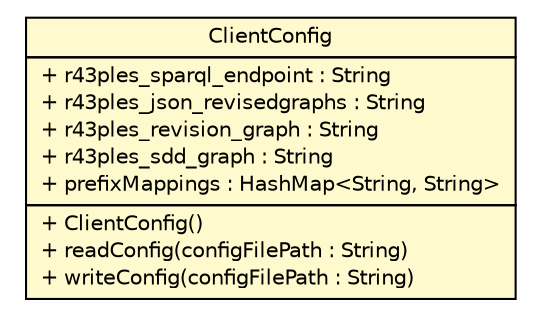 #!/usr/local/bin/dot
#
# Class diagram 
# Generated by UMLGraph version R5_6-24-gf6e263 (http://www.umlgraph.org/)
#

digraph G {
	edge [fontname="Helvetica",fontsize=10,labelfontname="Helvetica",labelfontsize=10];
	node [fontname="Helvetica",fontsize=10,shape=plaintext];
	nodesep=0.25;
	ranksep=0.5;
	// de.tud.plt.r43ples.merging.management.ClientConfig
	c1226 [label=<<table title="de.tud.plt.r43ples.merging.management.ClientConfig" border="0" cellborder="1" cellspacing="0" cellpadding="2" port="p" bgcolor="lemonChiffon" href="./ClientConfig.html">
		<tr><td><table border="0" cellspacing="0" cellpadding="1">
<tr><td align="center" balign="center"> ClientConfig </td></tr>
		</table></td></tr>
		<tr><td><table border="0" cellspacing="0" cellpadding="1">
<tr><td align="left" balign="left"> + r43ples_sparql_endpoint : String </td></tr>
<tr><td align="left" balign="left"> + r43ples_json_revisedgraphs : String </td></tr>
<tr><td align="left" balign="left"> + r43ples_revision_graph : String </td></tr>
<tr><td align="left" balign="left"> + r43ples_sdd_graph : String </td></tr>
<tr><td align="left" balign="left"> + prefixMappings : HashMap&lt;String, String&gt; </td></tr>
		</table></td></tr>
		<tr><td><table border="0" cellspacing="0" cellpadding="1">
<tr><td align="left" balign="left"> + ClientConfig() </td></tr>
<tr><td align="left" balign="left"> + readConfig(configFilePath : String) </td></tr>
<tr><td align="left" balign="left"> + writeConfig(configFilePath : String) </td></tr>
		</table></td></tr>
		</table>>, URL="./ClientConfig.html", fontname="Helvetica", fontcolor="black", fontsize=10.0];
}

